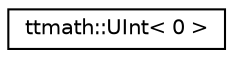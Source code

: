 digraph "Graphical Class Hierarchy"
{
 // LATEX_PDF_SIZE
  edge [fontname="Helvetica",fontsize="10",labelfontname="Helvetica",labelfontsize="10"];
  node [fontname="Helvetica",fontsize="10",shape=record];
  rankdir="LR";
  Node0 [label="ttmath::UInt\< 0 \>",height=0.2,width=0.4,color="black", fillcolor="white", style="filled",URL="$classttmath_1_1_u_int_3_010_01_4.html",tooltip=" "];
}
